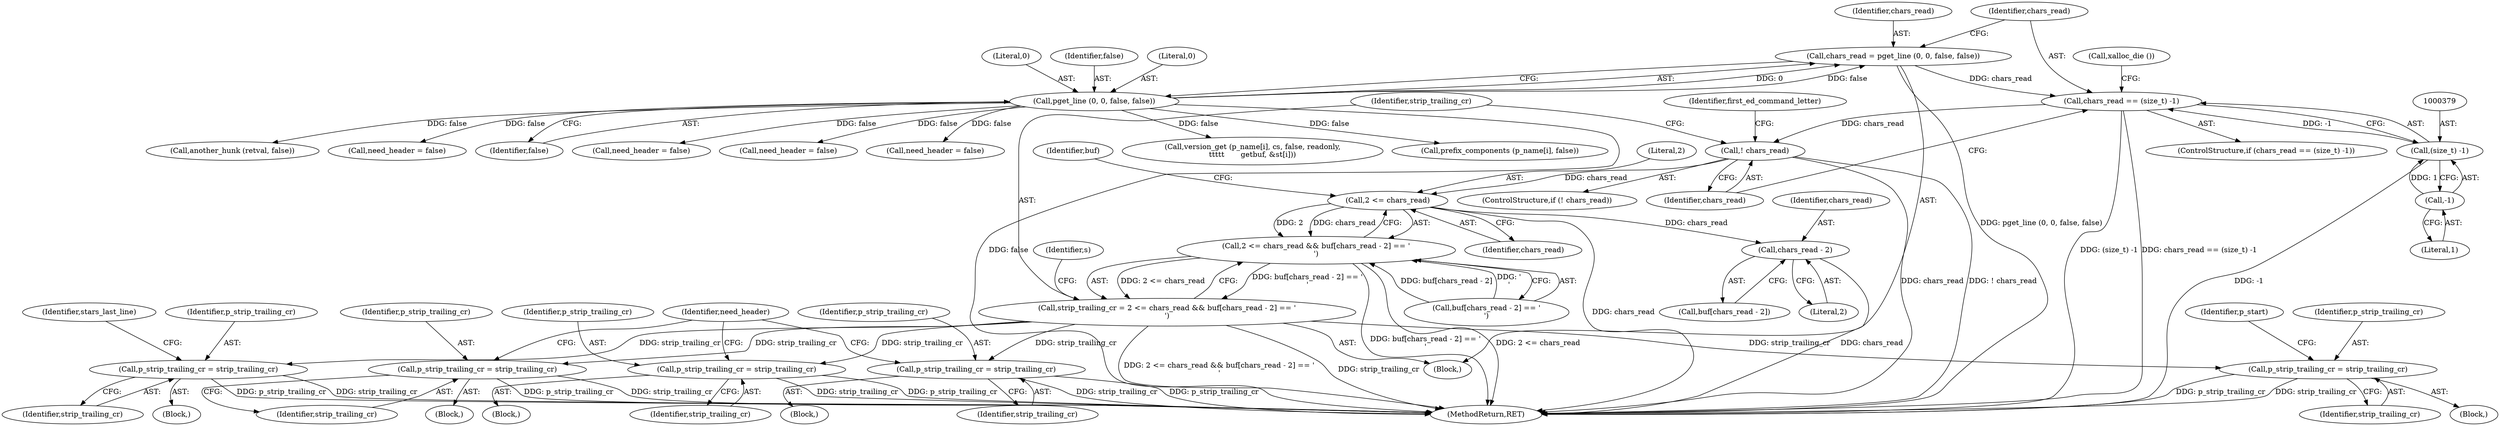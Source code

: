 digraph "0_savannah_17953b5893f7c9835f0dd2a704ba04e0371d2cbd_0@API" {
"1000376" [label="(Call,chars_read == (size_t) -1)"];
"1000368" [label="(Call,chars_read = pget_line (0, 0, false, false))"];
"1000370" [label="(Call,pget_line (0, 0, false, false))"];
"1000378" [label="(Call,(size_t) -1)"];
"1000380" [label="(Call,-1)"];
"1000384" [label="(Call,! chars_read)"];
"1000420" [label="(Call,2 <= chars_read)"];
"1000419" [label="(Call,2 <= chars_read && buf[chars_read - 2] == '\r')"];
"1000417" [label="(Call,strip_trailing_cr = 2 <= chars_read && buf[chars_read - 2] == '\r')"];
"1000568" [label="(Call,p_strip_trailing_cr = strip_trailing_cr)"];
"1000627" [label="(Call,p_strip_trailing_cr = strip_trailing_cr)"];
"1000653" [label="(Call,p_strip_trailing_cr = strip_trailing_cr)"];
"1001194" [label="(Call,p_strip_trailing_cr = strip_trailing_cr)"];
"1001482" [label="(Call,p_strip_trailing_cr = strip_trailing_cr)"];
"1000426" [label="(Call,chars_read - 2)"];
"1001148" [label="(Block,)"];
"1000426" [label="(Call,chars_read - 2)"];
"1000369" [label="(Identifier,chars_read)"];
"1000574" [label="(Identifier,stars_last_line)"];
"1000380" [label="(Call,-1)"];
"1000425" [label="(Identifier,buf)"];
"1000382" [label="(Call,xalloc_die ())"];
"1001885" [label="(Call,version_get (p_name[i], cs, false, readonly,\n\t\t\t\t\t       getbuf, &st[i]))"];
"1000371" [label="(Literal,0)"];
"1000636" [label="(Block,)"];
"1000570" [label="(Identifier,strip_trailing_cr)"];
"1000370" [label="(Call,pget_line (0, 0, false, false))"];
"1000385" [label="(Identifier,chars_read)"];
"1000655" [label="(Identifier,strip_trailing_cr)"];
"1001198" [label="(Identifier,need_header)"];
"1001444" [label="(Block,)"];
"1000384" [label="(Call,! chars_read)"];
"1000653" [label="(Call,p_strip_trailing_cr = strip_trailing_cr)"];
"1002004" [label="(Call,prefix_components (p_name[i], false))"];
"1000422" [label="(Identifier,chars_read)"];
"1000427" [label="(Identifier,chars_read)"];
"1000421" [label="(Literal,2)"];
"1000629" [label="(Identifier,strip_trailing_cr)"];
"1000372" [label="(Literal,0)"];
"1001194" [label="(Call,p_strip_trailing_cr = strip_trailing_cr)"];
"1000342" [label="(Block,)"];
"1000423" [label="(Call,buf[chars_read - 2] == '\r')"];
"1000377" [label="(Identifier,chars_read)"];
"1001486" [label="(Identifier,p_start)"];
"1000381" [label="(Literal,1)"];
"1000650" [label="(Call,need_header = false)"];
"1000597" [label="(Call,need_header = false)"];
"1000375" [label="(ControlStructure,if (chars_read == (size_t) -1))"];
"1001522" [label="(Call,another_hunk (retval, false))"];
"1000419" [label="(Call,2 <= chars_read && buf[chars_read - 2] == '\r')"];
"1000424" [label="(Call,buf[chars_read - 2])"];
"1000628" [label="(Identifier,p_strip_trailing_cr)"];
"1000432" [label="(Identifier,s)"];
"1000383" [label="(ControlStructure,if (! chars_read))"];
"1001482" [label="(Call,p_strip_trailing_cr = strip_trailing_cr)"];
"1000569" [label="(Identifier,p_strip_trailing_cr)"];
"1000627" [label="(Call,p_strip_trailing_cr = strip_trailing_cr)"];
"1000368" [label="(Call,chars_read = pget_line (0, 0, false, false))"];
"1000388" [label="(Identifier,first_ed_command_letter)"];
"1000418" [label="(Identifier,strip_trailing_cr)"];
"1000654" [label="(Identifier,p_strip_trailing_cr)"];
"1001196" [label="(Identifier,strip_trailing_cr)"];
"1001171" [label="(Call,need_header = false)"];
"1000420" [label="(Call,2 <= chars_read)"];
"1000606" [label="(Block,)"];
"1000624" [label="(Call,need_header = false)"];
"1000373" [label="(Identifier,false)"];
"1000428" [label="(Literal,2)"];
"1002119" [label="(MethodReturn,RET)"];
"1001484" [label="(Identifier,strip_trailing_cr)"];
"1001195" [label="(Identifier,p_strip_trailing_cr)"];
"1001483" [label="(Identifier,p_strip_trailing_cr)"];
"1000568" [label="(Call,p_strip_trailing_cr = strip_trailing_cr)"];
"1000374" [label="(Identifier,false)"];
"1000417" [label="(Call,strip_trailing_cr = 2 <= chars_read && buf[chars_read - 2] == '\r')"];
"1000555" [label="(Block,)"];
"1000376" [label="(Call,chars_read == (size_t) -1)"];
"1000378" [label="(Call,(size_t) -1)"];
"1000376" -> "1000375"  [label="AST: "];
"1000376" -> "1000378"  [label="CFG: "];
"1000377" -> "1000376"  [label="AST: "];
"1000378" -> "1000376"  [label="AST: "];
"1000382" -> "1000376"  [label="CFG: "];
"1000385" -> "1000376"  [label="CFG: "];
"1000376" -> "1002119"  [label="DDG: chars_read == (size_t) -1"];
"1000376" -> "1002119"  [label="DDG: (size_t) -1"];
"1000368" -> "1000376"  [label="DDG: chars_read"];
"1000378" -> "1000376"  [label="DDG: -1"];
"1000376" -> "1000384"  [label="DDG: chars_read"];
"1000368" -> "1000342"  [label="AST: "];
"1000368" -> "1000370"  [label="CFG: "];
"1000369" -> "1000368"  [label="AST: "];
"1000370" -> "1000368"  [label="AST: "];
"1000377" -> "1000368"  [label="CFG: "];
"1000368" -> "1002119"  [label="DDG: pget_line (0, 0, false, false)"];
"1000370" -> "1000368"  [label="DDG: 0"];
"1000370" -> "1000368"  [label="DDG: false"];
"1000370" -> "1000374"  [label="CFG: "];
"1000371" -> "1000370"  [label="AST: "];
"1000372" -> "1000370"  [label="AST: "];
"1000373" -> "1000370"  [label="AST: "];
"1000374" -> "1000370"  [label="AST: "];
"1000370" -> "1002119"  [label="DDG: false"];
"1000370" -> "1000597"  [label="DDG: false"];
"1000370" -> "1000624"  [label="DDG: false"];
"1000370" -> "1000650"  [label="DDG: false"];
"1000370" -> "1001171"  [label="DDG: false"];
"1000370" -> "1001522"  [label="DDG: false"];
"1000370" -> "1001885"  [label="DDG: false"];
"1000370" -> "1002004"  [label="DDG: false"];
"1000378" -> "1000380"  [label="CFG: "];
"1000379" -> "1000378"  [label="AST: "];
"1000380" -> "1000378"  [label="AST: "];
"1000378" -> "1002119"  [label="DDG: -1"];
"1000380" -> "1000378"  [label="DDG: 1"];
"1000380" -> "1000381"  [label="CFG: "];
"1000381" -> "1000380"  [label="AST: "];
"1000384" -> "1000383"  [label="AST: "];
"1000384" -> "1000385"  [label="CFG: "];
"1000385" -> "1000384"  [label="AST: "];
"1000388" -> "1000384"  [label="CFG: "];
"1000418" -> "1000384"  [label="CFG: "];
"1000384" -> "1002119"  [label="DDG: ! chars_read"];
"1000384" -> "1002119"  [label="DDG: chars_read"];
"1000384" -> "1000420"  [label="DDG: chars_read"];
"1000420" -> "1000419"  [label="AST: "];
"1000420" -> "1000422"  [label="CFG: "];
"1000421" -> "1000420"  [label="AST: "];
"1000422" -> "1000420"  [label="AST: "];
"1000425" -> "1000420"  [label="CFG: "];
"1000419" -> "1000420"  [label="CFG: "];
"1000420" -> "1002119"  [label="DDG: chars_read"];
"1000420" -> "1000419"  [label="DDG: 2"];
"1000420" -> "1000419"  [label="DDG: chars_read"];
"1000420" -> "1000426"  [label="DDG: chars_read"];
"1000419" -> "1000417"  [label="AST: "];
"1000419" -> "1000423"  [label="CFG: "];
"1000423" -> "1000419"  [label="AST: "];
"1000417" -> "1000419"  [label="CFG: "];
"1000419" -> "1002119"  [label="DDG: 2 <= chars_read"];
"1000419" -> "1002119"  [label="DDG: buf[chars_read - 2] == '\r'"];
"1000419" -> "1000417"  [label="DDG: 2 <= chars_read"];
"1000419" -> "1000417"  [label="DDG: buf[chars_read - 2] == '\r'"];
"1000423" -> "1000419"  [label="DDG: buf[chars_read - 2]"];
"1000423" -> "1000419"  [label="DDG: '\r'"];
"1000417" -> "1000342"  [label="AST: "];
"1000418" -> "1000417"  [label="AST: "];
"1000432" -> "1000417"  [label="CFG: "];
"1000417" -> "1002119"  [label="DDG: strip_trailing_cr"];
"1000417" -> "1002119"  [label="DDG: 2 <= chars_read && buf[chars_read - 2] == '\r'"];
"1000417" -> "1000568"  [label="DDG: strip_trailing_cr"];
"1000417" -> "1000627"  [label="DDG: strip_trailing_cr"];
"1000417" -> "1000653"  [label="DDG: strip_trailing_cr"];
"1000417" -> "1001194"  [label="DDG: strip_trailing_cr"];
"1000417" -> "1001482"  [label="DDG: strip_trailing_cr"];
"1000568" -> "1000555"  [label="AST: "];
"1000568" -> "1000570"  [label="CFG: "];
"1000569" -> "1000568"  [label="AST: "];
"1000570" -> "1000568"  [label="AST: "];
"1000574" -> "1000568"  [label="CFG: "];
"1000568" -> "1002119"  [label="DDG: p_strip_trailing_cr"];
"1000568" -> "1002119"  [label="DDG: strip_trailing_cr"];
"1000627" -> "1000606"  [label="AST: "];
"1000627" -> "1000629"  [label="CFG: "];
"1000628" -> "1000627"  [label="AST: "];
"1000629" -> "1000627"  [label="AST: "];
"1001198" -> "1000627"  [label="CFG: "];
"1000627" -> "1002119"  [label="DDG: strip_trailing_cr"];
"1000627" -> "1002119"  [label="DDG: p_strip_trailing_cr"];
"1000653" -> "1000636"  [label="AST: "];
"1000653" -> "1000655"  [label="CFG: "];
"1000654" -> "1000653"  [label="AST: "];
"1000655" -> "1000653"  [label="AST: "];
"1001198" -> "1000653"  [label="CFG: "];
"1000653" -> "1002119"  [label="DDG: strip_trailing_cr"];
"1000653" -> "1002119"  [label="DDG: p_strip_trailing_cr"];
"1001194" -> "1001148"  [label="AST: "];
"1001194" -> "1001196"  [label="CFG: "];
"1001195" -> "1001194"  [label="AST: "];
"1001196" -> "1001194"  [label="AST: "];
"1001198" -> "1001194"  [label="CFG: "];
"1001194" -> "1002119"  [label="DDG: strip_trailing_cr"];
"1001194" -> "1002119"  [label="DDG: p_strip_trailing_cr"];
"1001482" -> "1001444"  [label="AST: "];
"1001482" -> "1001484"  [label="CFG: "];
"1001483" -> "1001482"  [label="AST: "];
"1001484" -> "1001482"  [label="AST: "];
"1001486" -> "1001482"  [label="CFG: "];
"1001482" -> "1002119"  [label="DDG: p_strip_trailing_cr"];
"1001482" -> "1002119"  [label="DDG: strip_trailing_cr"];
"1000426" -> "1000424"  [label="AST: "];
"1000426" -> "1000428"  [label="CFG: "];
"1000427" -> "1000426"  [label="AST: "];
"1000428" -> "1000426"  [label="AST: "];
"1000424" -> "1000426"  [label="CFG: "];
"1000426" -> "1002119"  [label="DDG: chars_read"];
}
